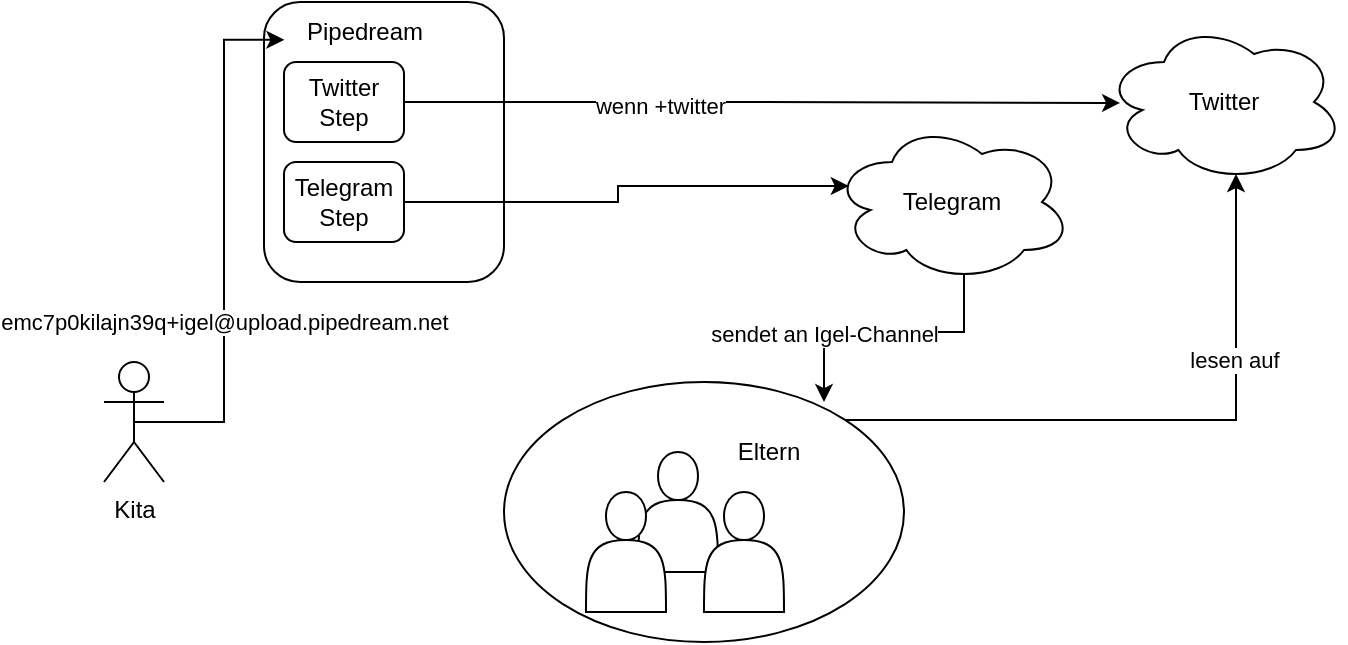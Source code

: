 <mxfile version="20.5.1" type="device"><diagram id="-ZEE0QqDyqF6wnnVgvoA" name="Seite-1"><mxGraphModel dx="1182" dy="734" grid="1" gridSize="10" guides="1" tooltips="1" connect="1" arrows="1" fold="1" page="1" pageScale="1" pageWidth="827" pageHeight="1169" math="0" shadow="0"><root><mxCell id="0"/><mxCell id="1" parent="0"/><mxCell id="4V_E_6tYzIlFws_DA3w0-29" style="edgeStyle=orthogonalEdgeStyle;rounded=0;orthogonalLoop=1;jettySize=auto;html=1;exitX=1;exitY=0;exitDx=0;exitDy=0;entryX=0.55;entryY=0.95;entryDx=0;entryDy=0;entryPerimeter=0;" parent="1" source="4V_E_6tYzIlFws_DA3w0-27" target="4V_E_6tYzIlFws_DA3w0-15" edge="1"><mxGeometry relative="1" as="geometry"/></mxCell><mxCell id="4V_E_6tYzIlFws_DA3w0-31" value="lesen auf" style="edgeLabel;html=1;align=center;verticalAlign=middle;resizable=0;points=[];" parent="4V_E_6tYzIlFws_DA3w0-29" vertex="1" connectable="0"><mxGeometry x="0.419" y="1" relative="1" as="geometry"><mxPoint as="offset"/></mxGeometry></mxCell><mxCell id="4V_E_6tYzIlFws_DA3w0-27" value="" style="ellipse;whiteSpace=wrap;html=1;" parent="1" vertex="1"><mxGeometry x="310" y="350" width="200" height="130" as="geometry"/></mxCell><mxCell id="4V_E_6tYzIlFws_DA3w0-13" value="" style="rounded=1;whiteSpace=wrap;html=1;" parent="1" vertex="1"><mxGeometry x="190" y="160" width="120" height="140" as="geometry"/></mxCell><mxCell id="4V_E_6tYzIlFws_DA3w0-36" style="edgeStyle=orthogonalEdgeStyle;rounded=0;orthogonalLoop=1;jettySize=auto;html=1;exitX=1;exitY=0.5;exitDx=0;exitDy=0;entryX=0.07;entryY=0.4;entryDx=0;entryDy=0;entryPerimeter=0;" parent="1" source="4V_E_6tYzIlFws_DA3w0-7" target="4V_E_6tYzIlFws_DA3w0-14" edge="1"><mxGeometry relative="1" as="geometry"/></mxCell><mxCell id="4V_E_6tYzIlFws_DA3w0-7" value="Telegram&lt;br&gt;Step" style="rounded=1;whiteSpace=wrap;html=1;" parent="1" vertex="1"><mxGeometry x="200" y="240" width="60" height="40" as="geometry"/></mxCell><mxCell id="4V_E_6tYzIlFws_DA3w0-18" style="edgeStyle=orthogonalEdgeStyle;rounded=0;orthogonalLoop=1;jettySize=auto;html=1;exitX=1;exitY=0.5;exitDx=0;exitDy=0;entryX=0.067;entryY=0.506;entryDx=0;entryDy=0;entryPerimeter=0;" parent="1" source="4V_E_6tYzIlFws_DA3w0-8" target="4V_E_6tYzIlFws_DA3w0-15" edge="1"><mxGeometry relative="1" as="geometry"/></mxCell><mxCell id="4V_E_6tYzIlFws_DA3w0-33" value="wenn +twitter" style="edgeLabel;html=1;align=center;verticalAlign=middle;resizable=0;points=[];" parent="4V_E_6tYzIlFws_DA3w0-18" vertex="1" connectable="0"><mxGeometry x="-0.271" y="-2" relative="1" as="geometry"><mxPoint x="-3" as="offset"/></mxGeometry></mxCell><mxCell id="4V_E_6tYzIlFws_DA3w0-8" value="Twitter&lt;br&gt;Step" style="rounded=1;whiteSpace=wrap;html=1;" parent="1" vertex="1"><mxGeometry x="200" y="190" width="60" height="40" as="geometry"/></mxCell><mxCell id="4V_E_6tYzIlFws_DA3w0-11" value="Pipedream" style="text;html=1;resizable=0;autosize=1;align=center;verticalAlign=middle;points=[];fillColor=none;strokeColor=none;rounded=0;" parent="1" vertex="1"><mxGeometry x="200" y="160" width="80" height="30" as="geometry"/></mxCell><mxCell id="4V_E_6tYzIlFws_DA3w0-28" style="edgeStyle=orthogonalEdgeStyle;rounded=0;orthogonalLoop=1;jettySize=auto;html=1;exitX=0.55;exitY=0.95;exitDx=0;exitDy=0;exitPerimeter=0;entryX=0.8;entryY=0.077;entryDx=0;entryDy=0;entryPerimeter=0;" parent="1" source="4V_E_6tYzIlFws_DA3w0-14" target="4V_E_6tYzIlFws_DA3w0-27" edge="1"><mxGeometry relative="1" as="geometry"/></mxCell><mxCell id="4V_E_6tYzIlFws_DA3w0-30" value="sendet an Igel-Channel" style="edgeLabel;html=1;align=center;verticalAlign=middle;resizable=0;points=[];" parent="4V_E_6tYzIlFws_DA3w0-28" vertex="1" connectable="0"><mxGeometry x="0.483" relative="1" as="geometry"><mxPoint as="offset"/></mxGeometry></mxCell><mxCell id="4V_E_6tYzIlFws_DA3w0-14" value="Telegram" style="ellipse;shape=cloud;whiteSpace=wrap;html=1;" parent="1" vertex="1"><mxGeometry x="474" y="220" width="120" height="80" as="geometry"/></mxCell><mxCell id="4V_E_6tYzIlFws_DA3w0-15" value="Twitter" style="ellipse;shape=cloud;whiteSpace=wrap;html=1;" parent="1" vertex="1"><mxGeometry x="610" y="170" width="120" height="80" as="geometry"/></mxCell><mxCell id="4V_E_6tYzIlFws_DA3w0-20" value="" style="shape=actor;whiteSpace=wrap;html=1;" parent="1" vertex="1"><mxGeometry x="377" y="385" width="40" height="60" as="geometry"/></mxCell><mxCell id="4V_E_6tYzIlFws_DA3w0-21" value="" style="shape=actor;whiteSpace=wrap;html=1;" parent="1" vertex="1"><mxGeometry x="351" y="405" width="40" height="60" as="geometry"/></mxCell><mxCell id="4V_E_6tYzIlFws_DA3w0-22" value="" style="shape=actor;whiteSpace=wrap;html=1;" parent="1" vertex="1"><mxGeometry x="410" y="405" width="40" height="60" as="geometry"/></mxCell><mxCell id="4V_E_6tYzIlFws_DA3w0-24" style="edgeStyle=orthogonalEdgeStyle;rounded=0;orthogonalLoop=1;jettySize=auto;html=1;exitX=0.5;exitY=0.5;exitDx=0;exitDy=0;exitPerimeter=0;entryX=0.002;entryY=0.631;entryDx=0;entryDy=0;entryPerimeter=0;" parent="1" source="4V_E_6tYzIlFws_DA3w0-23" target="4V_E_6tYzIlFws_DA3w0-11" edge="1"><mxGeometry relative="1" as="geometry"/></mxCell><mxCell id="4V_E_6tYzIlFws_DA3w0-32" value="emc7p0kilajn39q+igel@upload.pipedream.net" style="edgeLabel;html=1;align=center;verticalAlign=middle;resizable=0;points=[];" parent="4V_E_6tYzIlFws_DA3w0-24" vertex="1" connectable="0"><mxGeometry x="-0.286" relative="1" as="geometry"><mxPoint as="offset"/></mxGeometry></mxCell><mxCell id="4V_E_6tYzIlFws_DA3w0-23" value="Kita" style="shape=umlActor;verticalLabelPosition=bottom;verticalAlign=top;html=1;outlineConnect=0;" parent="1" vertex="1"><mxGeometry x="110" y="340" width="30" height="60" as="geometry"/></mxCell><mxCell id="4V_E_6tYzIlFws_DA3w0-34" value="Eltern" style="text;html=1;resizable=0;autosize=1;align=center;verticalAlign=middle;points=[];fillColor=none;strokeColor=none;rounded=0;" parent="1" vertex="1"><mxGeometry x="417" y="370" width="50" height="30" as="geometry"/></mxCell></root></mxGraphModel></diagram></mxfile>
